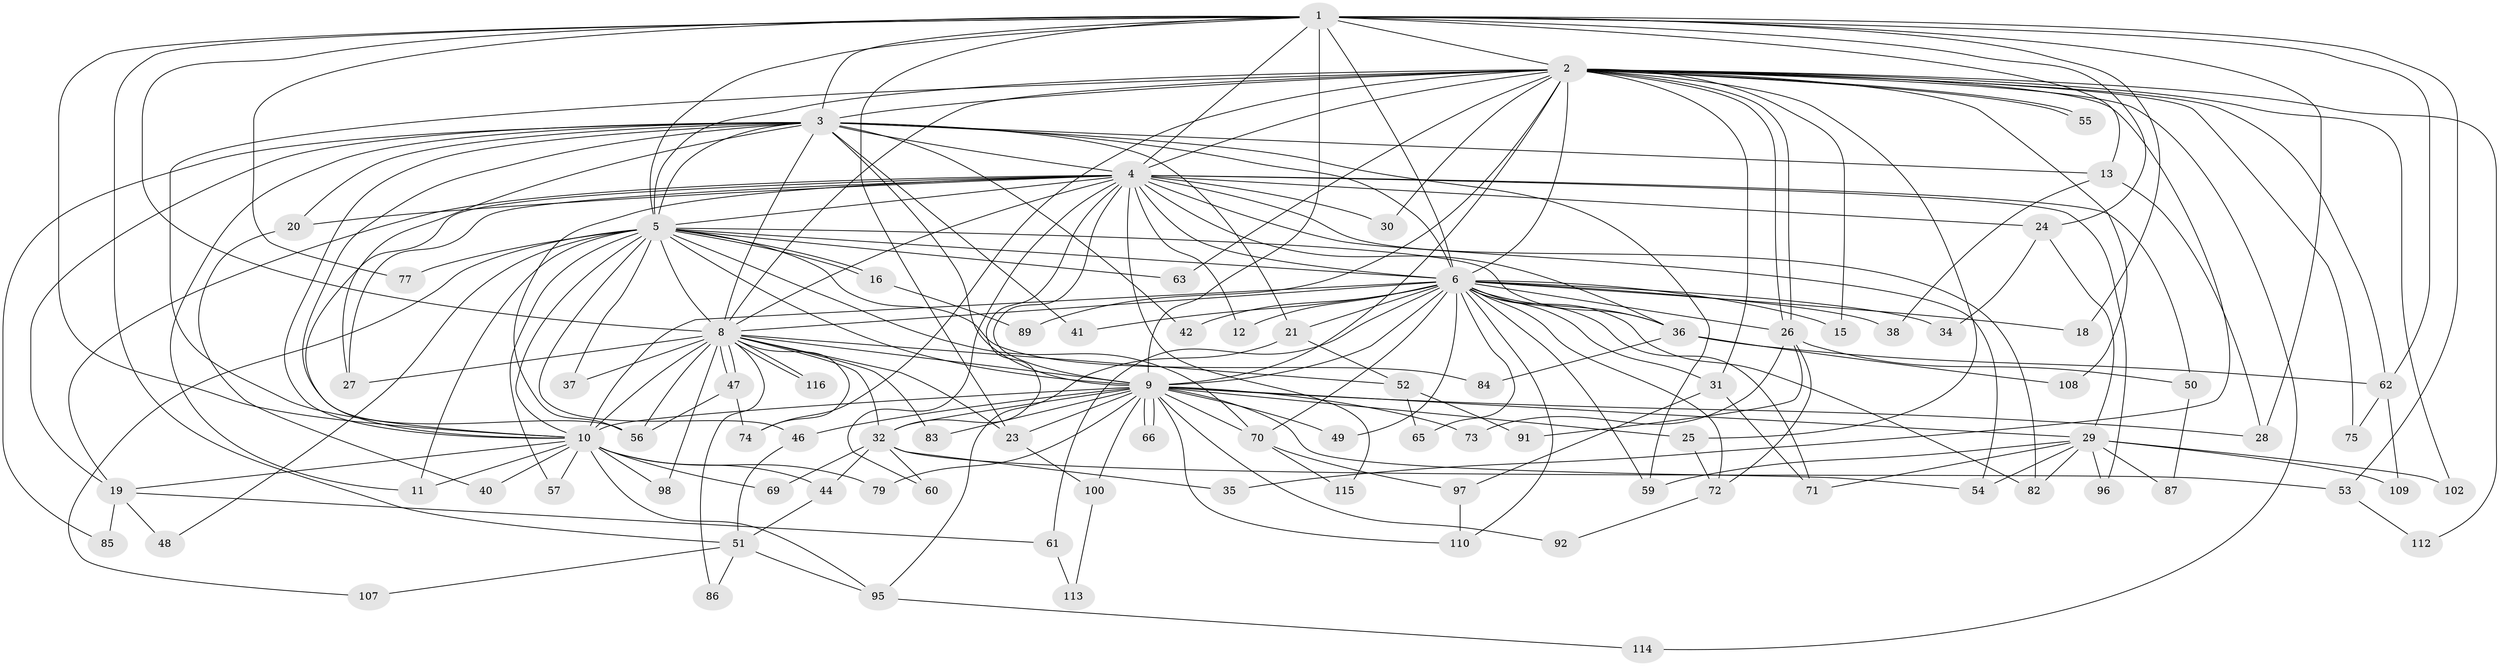 // original degree distribution, {17: 0.02564102564102564, 28: 0.017094017094017096, 20: 0.008547008547008548, 26: 0.008547008547008548, 23: 0.008547008547008548, 22: 0.008547008547008548, 24: 0.008547008547008548, 3: 0.21367521367521367, 2: 0.5213675213675214, 4: 0.11965811965811966, 6: 0.02564102564102564, 7: 0.008547008547008548, 8: 0.008547008547008548, 5: 0.017094017094017096}
// Generated by graph-tools (version 1.1) at 2025/11/02/27/25 16:11:03]
// undirected, 89 vertices, 217 edges
graph export_dot {
graph [start="1"]
  node [color=gray90,style=filled];
  1 [super="+22"];
  2 [super="+14"];
  3 [super="+88"];
  4 [super="+43"];
  5 [super="+33"];
  6 [super="+7"];
  8 [super="+67"];
  9 [super="+76"];
  10 [super="+17"];
  11;
  12;
  13 [super="+81"];
  15;
  16;
  18;
  19 [super="+58"];
  20;
  21;
  23 [super="+99"];
  24;
  25;
  26 [super="+39"];
  27 [super="+101"];
  28;
  29 [super="+68"];
  30;
  31;
  32 [super="+103"];
  34;
  35;
  36 [super="+45"];
  37;
  38;
  40;
  41;
  42;
  44;
  46;
  47 [super="+80"];
  48;
  49;
  50;
  51 [super="+64"];
  52;
  53;
  54 [super="+106"];
  55;
  56 [super="+111"];
  57;
  59;
  60;
  61;
  62 [super="+105"];
  63;
  65;
  66;
  69;
  70 [super="+78"];
  71 [super="+93"];
  72 [super="+94"];
  73;
  74;
  75;
  77;
  79;
  82 [super="+90"];
  83;
  84;
  85;
  86;
  87;
  89;
  91;
  92;
  95 [super="+104"];
  96;
  97;
  98;
  100;
  102;
  107;
  108;
  109;
  110 [super="+117"];
  112;
  113;
  114;
  115;
  116;
  1 -- 2;
  1 -- 3;
  1 -- 4;
  1 -- 5 [weight=2];
  1 -- 6 [weight=2];
  1 -- 8;
  1 -- 9;
  1 -- 10;
  1 -- 13;
  1 -- 18;
  1 -- 23;
  1 -- 28;
  1 -- 53;
  1 -- 77;
  1 -- 62;
  1 -- 24;
  1 -- 51;
  2 -- 3;
  2 -- 4 [weight=3];
  2 -- 5;
  2 -- 6 [weight=2];
  2 -- 8;
  2 -- 9;
  2 -- 10;
  2 -- 15;
  2 -- 25;
  2 -- 26;
  2 -- 26;
  2 -- 30;
  2 -- 31;
  2 -- 35;
  2 -- 55;
  2 -- 55;
  2 -- 62;
  2 -- 63;
  2 -- 74;
  2 -- 75;
  2 -- 89;
  2 -- 108;
  2 -- 112;
  2 -- 114;
  2 -- 102;
  3 -- 4;
  3 -- 5;
  3 -- 6 [weight=2];
  3 -- 8;
  3 -- 9;
  3 -- 10;
  3 -- 11;
  3 -- 13;
  3 -- 19;
  3 -- 20;
  3 -- 21;
  3 -- 27;
  3 -- 41;
  3 -- 42;
  3 -- 59;
  3 -- 85;
  3 -- 56;
  4 -- 5;
  4 -- 6 [weight=2];
  4 -- 8;
  4 -- 9;
  4 -- 10;
  4 -- 12;
  4 -- 19;
  4 -- 20;
  4 -- 24;
  4 -- 27;
  4 -- 30;
  4 -- 32;
  4 -- 36;
  4 -- 50;
  4 -- 54;
  4 -- 60;
  4 -- 82;
  4 -- 96;
  4 -- 115;
  4 -- 56;
  5 -- 6 [weight=3];
  5 -- 8;
  5 -- 9;
  5 -- 10;
  5 -- 11;
  5 -- 16;
  5 -- 16;
  5 -- 37;
  5 -- 46;
  5 -- 57;
  5 -- 63;
  5 -- 70;
  5 -- 77;
  5 -- 84;
  5 -- 107;
  5 -- 48;
  5 -- 36;
  6 -- 8 [weight=2];
  6 -- 9 [weight=2];
  6 -- 10 [weight=2];
  6 -- 18;
  6 -- 21;
  6 -- 31;
  6 -- 42;
  6 -- 65;
  6 -- 72;
  6 -- 12;
  6 -- 15;
  6 -- 34;
  6 -- 36;
  6 -- 38;
  6 -- 41;
  6 -- 110;
  6 -- 49;
  6 -- 59;
  6 -- 61;
  6 -- 26;
  6 -- 70;
  6 -- 82;
  6 -- 71;
  8 -- 9 [weight=2];
  8 -- 10;
  8 -- 23;
  8 -- 37;
  8 -- 47;
  8 -- 47;
  8 -- 52;
  8 -- 56;
  8 -- 74;
  8 -- 83;
  8 -- 86;
  8 -- 98;
  8 -- 116;
  8 -- 116;
  8 -- 32;
  8 -- 27;
  9 -- 10 [weight=2];
  9 -- 25;
  9 -- 28;
  9 -- 29;
  9 -- 32;
  9 -- 46;
  9 -- 49;
  9 -- 54;
  9 -- 66;
  9 -- 66;
  9 -- 70;
  9 -- 73;
  9 -- 79;
  9 -- 83;
  9 -- 92;
  9 -- 100;
  9 -- 110;
  9 -- 23;
  10 -- 57;
  10 -- 69;
  10 -- 79;
  10 -- 95;
  10 -- 98;
  10 -- 19;
  10 -- 40;
  10 -- 11;
  10 -- 44;
  13 -- 38;
  13 -- 28;
  16 -- 89;
  19 -- 48;
  19 -- 61;
  19 -- 85;
  20 -- 40;
  21 -- 52;
  21 -- 95;
  23 -- 100;
  24 -- 29;
  24 -- 34;
  25 -- 72;
  26 -- 50;
  26 -- 73;
  26 -- 91;
  26 -- 72;
  29 -- 71;
  29 -- 82;
  29 -- 87;
  29 -- 96;
  29 -- 109;
  29 -- 54;
  29 -- 102;
  29 -- 59;
  31 -- 71;
  31 -- 97;
  32 -- 35;
  32 -- 44;
  32 -- 53;
  32 -- 60;
  32 -- 69;
  36 -- 84;
  36 -- 108;
  36 -- 62;
  44 -- 51;
  46 -- 51;
  47 -- 56;
  47 -- 74;
  50 -- 87;
  51 -- 107;
  51 -- 86;
  51 -- 95;
  52 -- 65;
  52 -- 91;
  53 -- 112;
  61 -- 113;
  62 -- 75;
  62 -- 109;
  70 -- 97;
  70 -- 115;
  72 -- 92;
  95 -- 114;
  97 -- 110;
  100 -- 113;
}
